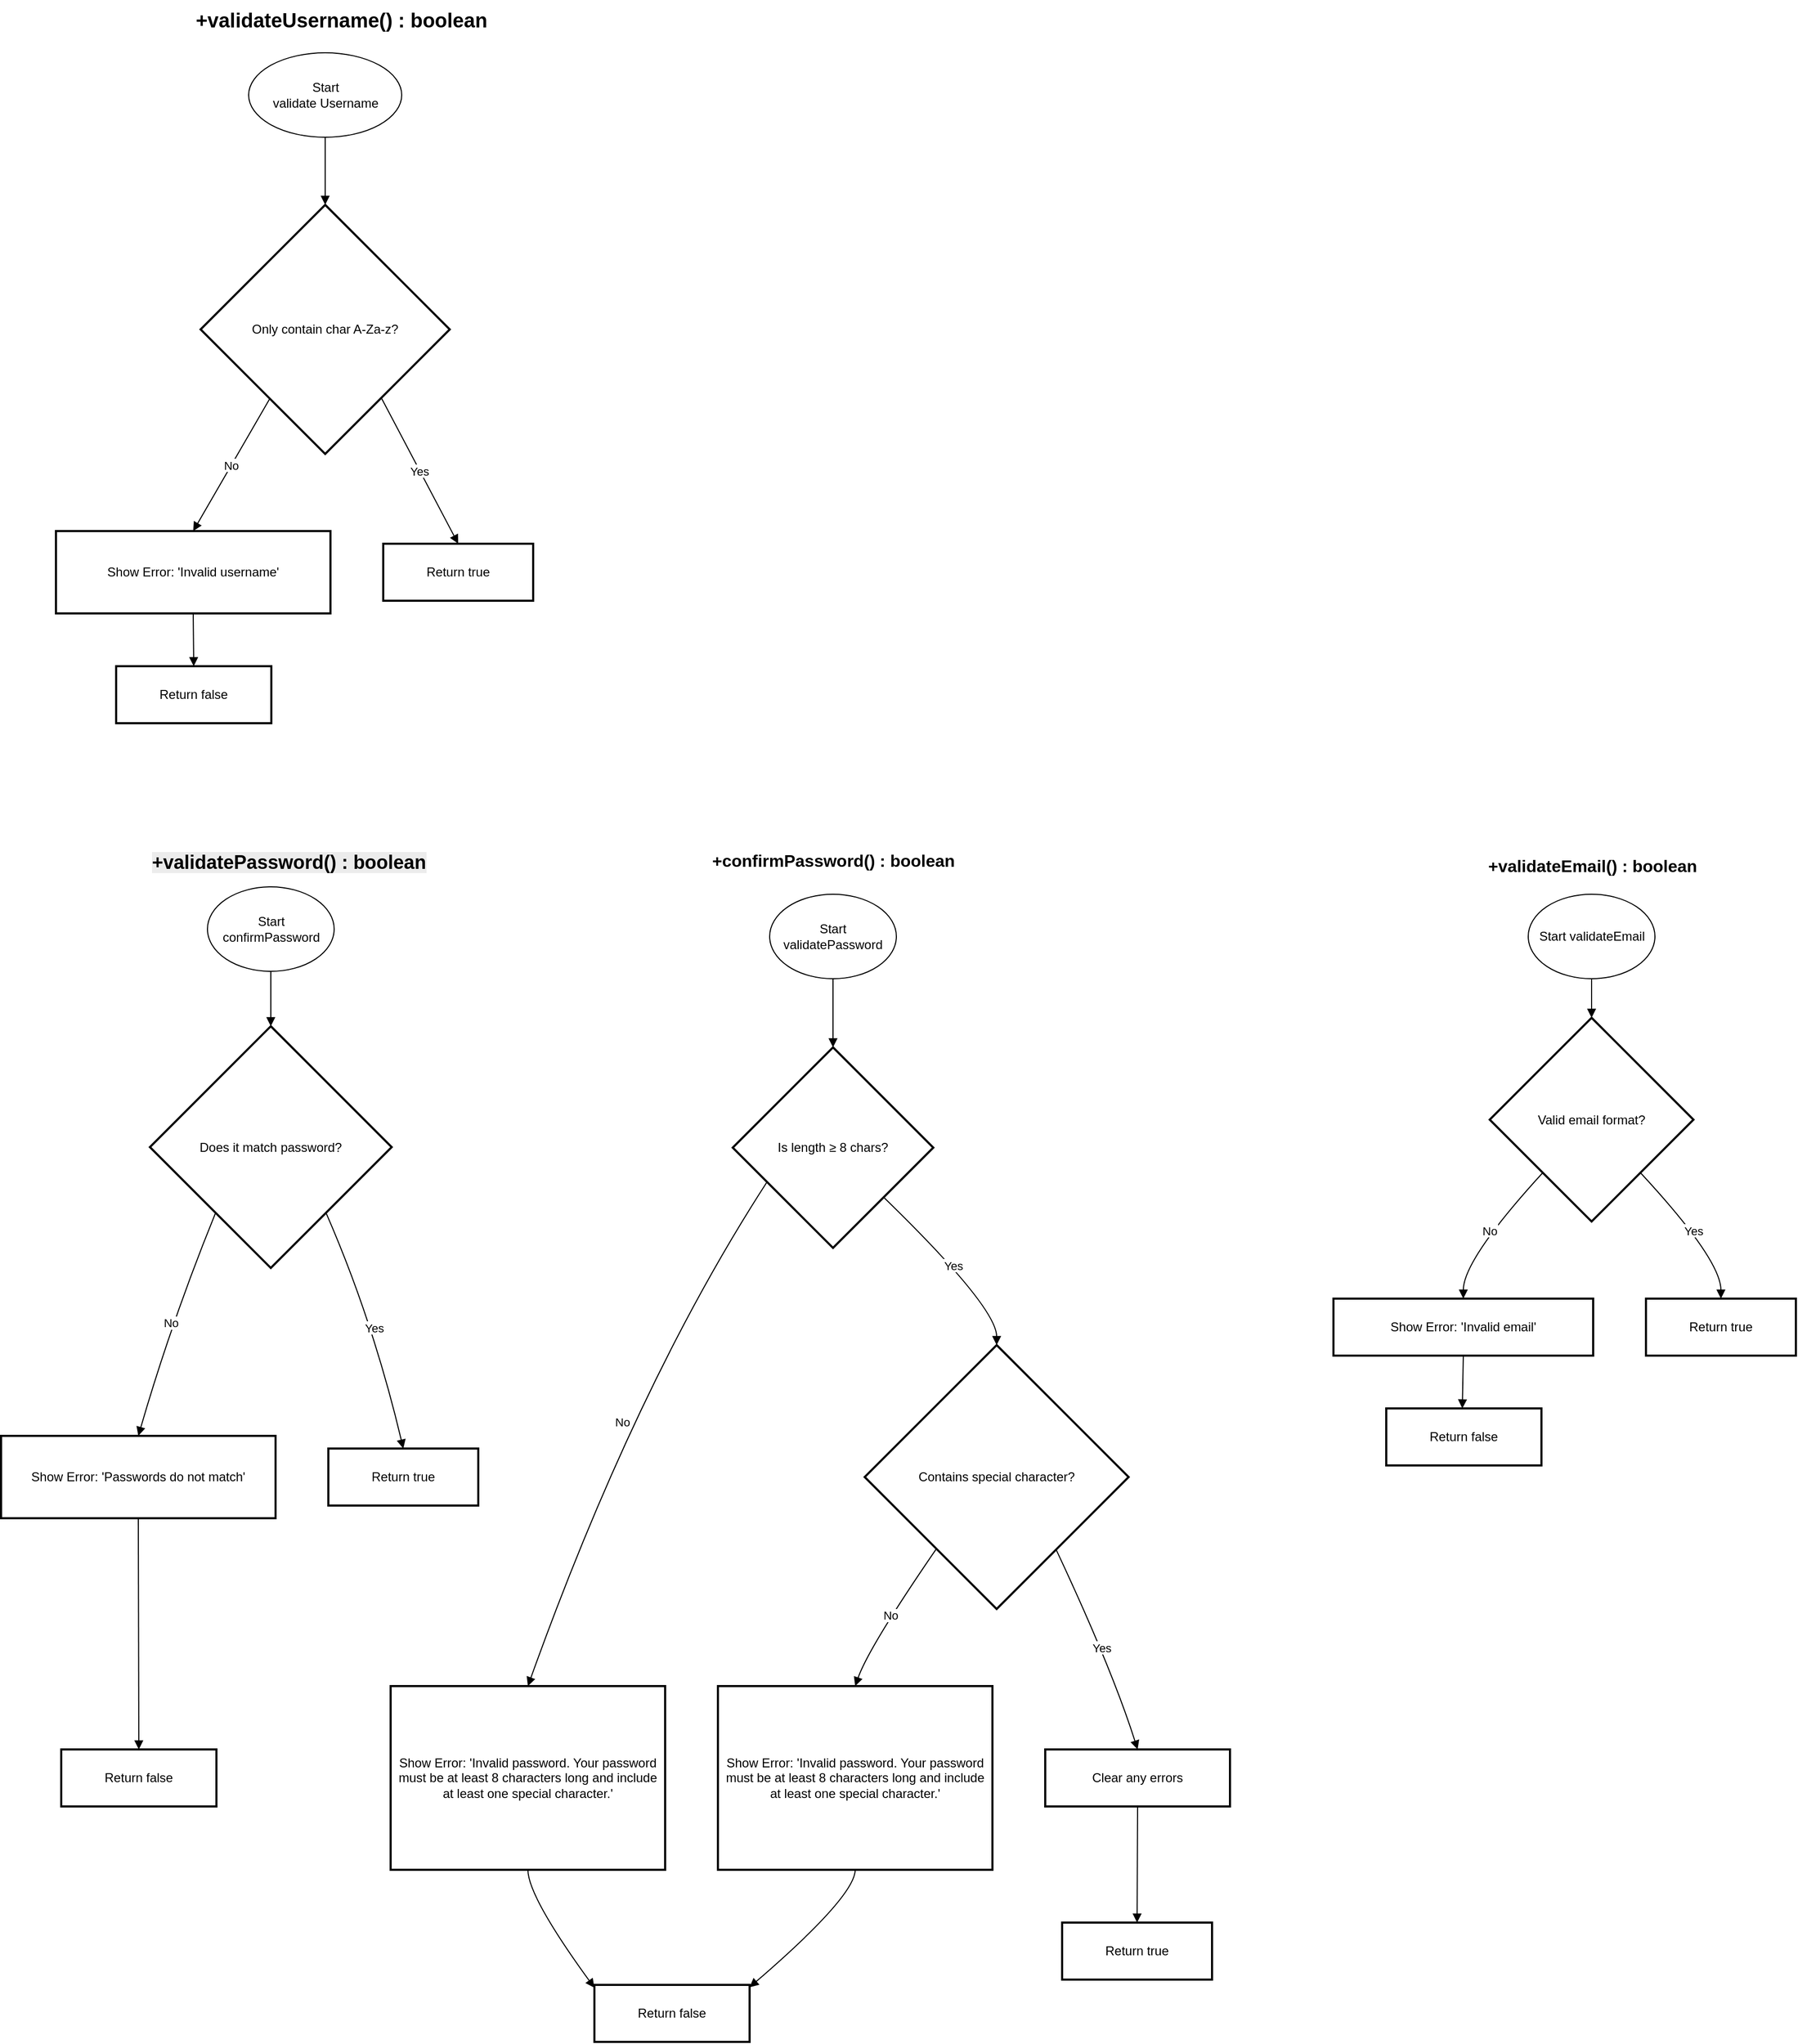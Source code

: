 <mxfile version="26.2.14" pages="3">
  <diagram name="Flowchart" id="TiC2IpgStkKDxIlHEL91">
    <mxGraphModel dx="2605" dy="2574" grid="1" gridSize="10" guides="1" tooltips="1" connect="1" arrows="1" fold="1" page="1" pageScale="1" pageWidth="827" pageHeight="1169" math="0" shadow="0">
      <root>
        <mxCell id="0" />
        <mxCell id="1" parent="0" />
        <mxCell id="3" value="Does it match password?" style="rhombus;strokeWidth=2;whiteSpace=wrap;" parent="1" vertex="1">
          <mxGeometry x="149" y="112" width="229" height="229" as="geometry" />
        </mxCell>
        <mxCell id="4" value="Show Error: &#39;Passwords do not match&#39;" style="whiteSpace=wrap;strokeWidth=2;" parent="1" vertex="1">
          <mxGeometry x="8" y="500" width="260" height="78" as="geometry" />
        </mxCell>
        <mxCell id="5" value="Return true" style="whiteSpace=wrap;strokeWidth=2;" parent="1" vertex="1">
          <mxGeometry x="318" y="512" width="142" height="54" as="geometry" />
        </mxCell>
        <mxCell id="6" value="Return false" style="whiteSpace=wrap;strokeWidth=2;" parent="1" vertex="1">
          <mxGeometry x="65" y="797" width="147" height="54" as="geometry" />
        </mxCell>
        <mxCell id="8" value="Is length ≥ 8 chars?" style="rhombus;strokeWidth=2;whiteSpace=wrap;" parent="1" vertex="1">
          <mxGeometry x="701" y="132" width="190" height="190" as="geometry" />
        </mxCell>
        <mxCell id="9" value="Show Error: &#39;Invalid password. Your password must be at least 8 characters long and include at least one special character.&#39;" style="whiteSpace=wrap;strokeWidth=2;" parent="1" vertex="1">
          <mxGeometry x="377" y="737" width="260" height="174" as="geometry" />
        </mxCell>
        <mxCell id="10" value="Contains special character?" style="rhombus;strokeWidth=2;whiteSpace=wrap;" parent="1" vertex="1">
          <mxGeometry x="826" y="414" width="250" height="250" as="geometry" />
        </mxCell>
        <mxCell id="11" value="Show Error: &#39;Invalid password. Your password must be at least 8 characters long and include at least one special character.&#39;" style="whiteSpace=wrap;strokeWidth=2;" parent="1" vertex="1">
          <mxGeometry x="687" y="737" width="260" height="174" as="geometry" />
        </mxCell>
        <mxCell id="12" value="Clear any errors" style="whiteSpace=wrap;strokeWidth=2;" parent="1" vertex="1">
          <mxGeometry x="997" y="797" width="175" height="54" as="geometry" />
        </mxCell>
        <mxCell id="13" value="Return true" style="whiteSpace=wrap;strokeWidth=2;" parent="1" vertex="1">
          <mxGeometry x="1013" y="961" width="142" height="54" as="geometry" />
        </mxCell>
        <mxCell id="14" value="Return false" style="whiteSpace=wrap;strokeWidth=2;" parent="1" vertex="1">
          <mxGeometry x="570" y="1020" width="147" height="54" as="geometry" />
        </mxCell>
        <mxCell id="15" value="" style="curved=1;startArrow=none;endArrow=block;entryX=0.5;entryY=0;exitX=0.5;exitY=1;exitDx=0;exitDy=0;" parent="1" source="5AREnXjGgZCJY-3SoID6-27" target="3" edge="1">
          <mxGeometry relative="1" as="geometry">
            <Array as="points" />
            <mxPoint x="270" y="50" as="sourcePoint" />
          </mxGeometry>
        </mxCell>
        <mxCell id="16" value="No" style="curved=1;startArrow=none;endArrow=block;exitX=0.08;exitY=1;entryX=0.5;entryY=0;" parent="1" source="3" target="4" edge="1">
          <mxGeometry relative="1" as="geometry">
            <Array as="points">
              <mxPoint x="170" y="390" />
            </Array>
          </mxGeometry>
        </mxCell>
        <mxCell id="17" value="Yes" style="curved=1;startArrow=none;endArrow=block;exitX=0.92;exitY=1;entryX=0.5;entryY=0;" parent="1" source="3" target="5" edge="1">
          <mxGeometry relative="1" as="geometry">
            <Array as="points">
              <mxPoint x="360" y="390" />
            </Array>
          </mxGeometry>
        </mxCell>
        <mxCell id="18" value="" style="curved=1;startArrow=none;endArrow=block;exitX=0.5;exitY=1;entryX=0.5;entryY=0;" parent="1" source="4" target="6" edge="1">
          <mxGeometry relative="1" as="geometry">
            <Array as="points" />
          </mxGeometry>
        </mxCell>
        <mxCell id="19" value="" style="curved=1;startArrow=none;endArrow=block;exitX=0.5;exitY=1;entryX=0.5;entryY=0;exitDx=0;exitDy=0;" parent="1" source="5AREnXjGgZCJY-3SoID6-62" target="8" edge="1">
          <mxGeometry relative="1" as="geometry">
            <Array as="points" />
            <mxPoint x="795.5" y="62" as="sourcePoint" />
          </mxGeometry>
        </mxCell>
        <mxCell id="20" value="No" style="curved=1;startArrow=none;endArrow=block;exitX=0;exitY=0.76;entryX=0.5;entryY=0;" parent="1" source="8" target="9" edge="1">
          <mxGeometry relative="1" as="geometry">
            <Array as="points">
              <mxPoint x="610" y="450" />
            </Array>
          </mxGeometry>
        </mxCell>
        <mxCell id="21" value="Yes" style="curved=1;startArrow=none;endArrow=block;exitX=1;exitY=0.99;entryX=0.5;entryY=0;" parent="1" source="8" target="10" edge="1">
          <mxGeometry relative="1" as="geometry">
            <Array as="points">
              <mxPoint x="951" y="378" />
            </Array>
          </mxGeometry>
        </mxCell>
        <mxCell id="22" value="No" style="curved=1;startArrow=none;endArrow=block;exitX=0.08;exitY=1;entryX=0.5;entryY=0;" parent="1" source="10" target="11" edge="1">
          <mxGeometry relative="1" as="geometry">
            <Array as="points">
              <mxPoint x="830" y="700" />
            </Array>
          </mxGeometry>
        </mxCell>
        <mxCell id="23" value="Yes" style="curved=1;startArrow=none;endArrow=block;exitX=0.91;exitY=1;entryX=0.5;entryY=0;" parent="1" source="10" target="12" edge="1">
          <mxGeometry relative="1" as="geometry">
            <Array as="points">
              <mxPoint x="1060" y="720" />
            </Array>
          </mxGeometry>
        </mxCell>
        <mxCell id="24" value="" style="curved=1;startArrow=none;endArrow=block;exitX=0.5;exitY=1;entryX=0.5;entryY=0;" parent="1" source="12" target="13" edge="1">
          <mxGeometry relative="1" as="geometry">
            <Array as="points" />
          </mxGeometry>
        </mxCell>
        <mxCell id="25" value="" style="curved=1;startArrow=none;endArrow=block;exitX=0.5;exitY=1;entryX=0;entryY=0.05;" parent="1" source="9" target="14" edge="1">
          <mxGeometry relative="1" as="geometry">
            <Array as="points">
              <mxPoint x="507" y="936" />
            </Array>
          </mxGeometry>
        </mxCell>
        <mxCell id="26" value="" style="curved=1;startArrow=none;endArrow=block;exitX=0.5;exitY=1;entryX=0.99;entryY=0.05;" parent="1" source="11" target="14" edge="1">
          <mxGeometry relative="1" as="geometry">
            <Array as="points">
              <mxPoint x="817" y="936" />
            </Array>
          </mxGeometry>
        </mxCell>
        <mxCell id="5AREnXjGgZCJY-3SoID6-27" value="Start confirmPassword" style="ellipse;whiteSpace=wrap;html=1;" parent="1" vertex="1">
          <mxGeometry x="203.5" y="-20" width="120" height="80" as="geometry" />
        </mxCell>
        <mxCell id="5AREnXjGgZCJY-3SoID6-30" value="Valid email format?" style="rhombus;strokeWidth=2;whiteSpace=wrap;" parent="1" vertex="1">
          <mxGeometry x="1418" y="104" width="193" height="193" as="geometry" />
        </mxCell>
        <mxCell id="5AREnXjGgZCJY-3SoID6-31" value="Show Error: &#39;Invalid email&#39;" style="whiteSpace=wrap;strokeWidth=2;" parent="1" vertex="1">
          <mxGeometry x="1270" y="370" width="246" height="54" as="geometry" />
        </mxCell>
        <mxCell id="5AREnXjGgZCJY-3SoID6-32" value="Return true" style="whiteSpace=wrap;strokeWidth=2;" parent="1" vertex="1">
          <mxGeometry x="1566" y="370" width="142" height="54" as="geometry" />
        </mxCell>
        <mxCell id="5AREnXjGgZCJY-3SoID6-33" value="Return false" style="whiteSpace=wrap;strokeWidth=2;" parent="1" vertex="1">
          <mxGeometry x="1320" y="474" width="147" height="54" as="geometry" />
        </mxCell>
        <mxCell id="5AREnXjGgZCJY-3SoID6-34" value="" style="curved=1;startArrow=none;endArrow=block;exitX=0.5;exitY=1;entryX=0.5;entryY=0;exitDx=0;exitDy=0;" parent="1" source="5AREnXjGgZCJY-3SoID6-63" target="5AREnXjGgZCJY-3SoID6-30" edge="1">
          <mxGeometry relative="1" as="geometry">
            <Array as="points" />
            <mxPoint x="1514.5" y="54.0" as="sourcePoint" />
          </mxGeometry>
        </mxCell>
        <mxCell id="5AREnXjGgZCJY-3SoID6-35" value="No" style="curved=1;startArrow=none;endArrow=block;exitX=0.04;exitY=1;entryX=0.5;entryY=-0.01;" parent="1" source="5AREnXjGgZCJY-3SoID6-30" target="5AREnXjGgZCJY-3SoID6-31" edge="1">
          <mxGeometry relative="1" as="geometry">
            <Array as="points">
              <mxPoint x="1393" y="333" />
            </Array>
          </mxGeometry>
        </mxCell>
        <mxCell id="5AREnXjGgZCJY-3SoID6-36" value="Yes" style="curved=1;startArrow=none;endArrow=block;exitX=0.96;exitY=1;entryX=0.5;entryY=-0.01;" parent="1" source="5AREnXjGgZCJY-3SoID6-30" target="5AREnXjGgZCJY-3SoID6-32" edge="1">
          <mxGeometry relative="1" as="geometry">
            <Array as="points">
              <mxPoint x="1637" y="333" />
            </Array>
          </mxGeometry>
        </mxCell>
        <mxCell id="5AREnXjGgZCJY-3SoID6-37" value="" style="curved=1;startArrow=none;endArrow=block;exitX=0.5;exitY=0.99;entryX=0.49;entryY=-0.01;" parent="1" source="5AREnXjGgZCJY-3SoID6-31" target="5AREnXjGgZCJY-3SoID6-33" edge="1">
          <mxGeometry relative="1" as="geometry">
            <Array as="points" />
          </mxGeometry>
        </mxCell>
        <mxCell id="5AREnXjGgZCJY-3SoID6-39" value="Only contain char A-Za-z?" style="rhombus;strokeWidth=2;whiteSpace=wrap;" parent="1" vertex="1">
          <mxGeometry x="197" y="-666" width="236" height="236" as="geometry" />
        </mxCell>
        <mxCell id="5AREnXjGgZCJY-3SoID6-40" value="Show Error: &#39;Invalid username&#39;" style="whiteSpace=wrap;strokeWidth=2;" parent="1" vertex="1">
          <mxGeometry x="60" y="-357" width="260" height="78" as="geometry" />
        </mxCell>
        <mxCell id="5AREnXjGgZCJY-3SoID6-41" value="Return true" style="whiteSpace=wrap;strokeWidth=2;" parent="1" vertex="1">
          <mxGeometry x="370" y="-345" width="142" height="54" as="geometry" />
        </mxCell>
        <mxCell id="5AREnXjGgZCJY-3SoID6-42" value="Return false" style="whiteSpace=wrap;strokeWidth=2;" parent="1" vertex="1">
          <mxGeometry x="117" y="-229" width="147" height="54" as="geometry" />
        </mxCell>
        <mxCell id="5AREnXjGgZCJY-3SoID6-43" value="" style="curved=1;startArrow=none;endArrow=block;exitX=0.5;exitY=1;entryX=0.5;entryY=0;exitDx=0;exitDy=0;" parent="1" source="5AREnXjGgZCJY-3SoID6-59" target="5AREnXjGgZCJY-3SoID6-39" edge="1">
          <mxGeometry relative="1" as="geometry">
            <Array as="points" />
            <mxPoint x="315" y="-720" as="sourcePoint" />
          </mxGeometry>
        </mxCell>
        <mxCell id="5AREnXjGgZCJY-3SoID6-44" value="No" style="curved=1;startArrow=none;endArrow=block;exitX=0.1;exitY=1;entryX=0.5;entryY=0;" parent="1" source="5AREnXjGgZCJY-3SoID6-39" target="5AREnXjGgZCJY-3SoID6-40" edge="1">
          <mxGeometry relative="1" as="geometry">
            <Array as="points" />
          </mxGeometry>
        </mxCell>
        <mxCell id="5AREnXjGgZCJY-3SoID6-45" value="Yes" style="curved=1;startArrow=none;endArrow=block;exitX=0.91;exitY=1;entryX=0.5;entryY=0;" parent="1" source="5AREnXjGgZCJY-3SoID6-39" target="5AREnXjGgZCJY-3SoID6-41" edge="1">
          <mxGeometry relative="1" as="geometry">
            <Array as="points" />
          </mxGeometry>
        </mxCell>
        <mxCell id="5AREnXjGgZCJY-3SoID6-46" value="" style="curved=1;startArrow=none;endArrow=block;exitX=0.5;exitY=1;entryX=0.5;entryY=0;" parent="1" source="5AREnXjGgZCJY-3SoID6-40" target="5AREnXjGgZCJY-3SoID6-42" edge="1">
          <mxGeometry relative="1" as="geometry">
            <Array as="points" />
          </mxGeometry>
        </mxCell>
        <mxCell id="5AREnXjGgZCJY-3SoID6-59" value="Start &lt;br&gt;validate Username" style="ellipse;whiteSpace=wrap;html=1;" parent="1" vertex="1">
          <mxGeometry x="242.5" y="-810" width="145" height="80" as="geometry" />
        </mxCell>
        <mxCell id="5AREnXjGgZCJY-3SoID6-62" value="Start validatePassword" style="ellipse;whiteSpace=wrap;html=1;" parent="1" vertex="1">
          <mxGeometry x="736" y="-13" width="120" height="80" as="geometry" />
        </mxCell>
        <mxCell id="5AREnXjGgZCJY-3SoID6-63" value="Start validateEmail" style="ellipse;whiteSpace=wrap;html=1;" parent="1" vertex="1">
          <mxGeometry x="1454.5" y="-13" width="120" height="80" as="geometry" />
        </mxCell>
        <mxCell id="5AREnXjGgZCJY-3SoID6-64" value="&lt;span style=&quot;text-align: left;&quot;&gt;+validateUsername() : boolean&lt;/span&gt;" style="text;html=1;align=center;verticalAlign=middle;resizable=0;points=[];autosize=1;strokeColor=none;fillColor=none;fontSize=19;fontStyle=1" parent="1" vertex="1">
          <mxGeometry x="190" y="-860" width="280" height="40" as="geometry" />
        </mxCell>
        <mxCell id="5AREnXjGgZCJY-3SoID6-65" value="&lt;span style=&quot;text-align: left;&quot;&gt;&lt;font style=&quot;font-size: 16px;&quot;&gt;&lt;b&gt;+validateEmail() : boolean&lt;/b&gt;&lt;/font&gt;&lt;/span&gt;" style="text;html=1;align=center;verticalAlign=middle;resizable=0;points=[];autosize=1;strokeColor=none;fillColor=none;" parent="1" vertex="1">
          <mxGeometry x="1404.5" y="-55" width="220" height="30" as="geometry" />
        </mxCell>
        <mxCell id="5AREnXjGgZCJY-3SoID6-66" value="&lt;span style=&quot;color: rgb(0, 0, 0); font-family: Helvetica; font-style: normal; font-variant-ligatures: normal; font-variant-caps: normal; letter-spacing: normal; orphans: 2; text-align: left; text-indent: 0px; text-transform: none; widows: 2; word-spacing: 0px; -webkit-text-stroke-width: 0px; white-space: nowrap; background-color: rgb(236, 236, 236); text-decoration-thickness: initial; text-decoration-style: initial; text-decoration-color: initial; float: none; display: inline !important;&quot;&gt;+validatePassword() : boolean&lt;/span&gt;" style="text;whiteSpace=wrap;html=1;fontSize=18;fontStyle=1" parent="1" vertex="1">
          <mxGeometry x="149" y="-60" width="200" height="40" as="geometry" />
        </mxCell>
        <mxCell id="5AREnXjGgZCJY-3SoID6-67" value="&lt;span style=&quot;text-align: left;&quot;&gt;&lt;font style=&quot;font-size: 16px;&quot;&gt;&lt;b&gt;+confirmPassword() : boolean&lt;/b&gt;&lt;/font&gt;&lt;/span&gt;" style="text;html=1;align=center;verticalAlign=middle;resizable=0;points=[];autosize=1;strokeColor=none;fillColor=none;" parent="1" vertex="1">
          <mxGeometry x="671" y="-60" width="250" height="30" as="geometry" />
        </mxCell>
      </root>
    </mxGraphModel>
  </diagram>
  <diagram id="_Z7oyEhowxdyQn_-mzC-" name="Class Diagram">
    <mxGraphModel dx="2719" dy="1194" grid="1" gridSize="10" guides="1" tooltips="1" connect="1" arrows="1" fold="1" page="1" pageScale="1" pageWidth="827" pageHeight="1169" math="0" shadow="0">
      <root>
        <mxCell id="0" />
        <mxCell id="1" parent="0" />
        <mxCell id="78MG3FbwFJ5nW1DFP1lB-1" value="UserRegistrationForm" style="swimlane;fontStyle=1;align=center;verticalAlign=top;childLayout=stackLayout;horizontal=1;startSize=33.143;horizontalStack=0;resizeParent=1;resizeParentMax=0;resizeLast=0;collapsible=0;marginBottom=0;strokeWidth=3;" vertex="1" parent="1">
          <mxGeometry x="-630" y="390" width="410" height="371.143" as="geometry" />
        </mxCell>
        <mxCell id="78MG3FbwFJ5nW1DFP1lB-2" value="String username" style="text;strokeColor=none;fillColor=none;align=left;verticalAlign=top;spacingLeft=4;spacingRight=4;overflow=hidden;rotatable=0;points=[[0,0.5],[1,0.5]];portConstraint=eastwest;" vertex="1" parent="78MG3FbwFJ5nW1DFP1lB-1">
          <mxGeometry y="33.143" width="410" height="33" as="geometry" />
        </mxCell>
        <mxCell id="78MG3FbwFJ5nW1DFP1lB-3" value="String email" style="text;strokeColor=none;fillColor=none;align=left;verticalAlign=top;spacingLeft=4;spacingRight=4;overflow=hidden;rotatable=0;points=[[0,0.5],[1,0.5]];portConstraint=eastwest;" vertex="1" parent="78MG3FbwFJ5nW1DFP1lB-1">
          <mxGeometry y="66.143" width="410" height="33" as="geometry" />
        </mxCell>
        <mxCell id="78MG3FbwFJ5nW1DFP1lB-4" value="String password" style="text;strokeColor=none;fillColor=none;align=left;verticalAlign=top;spacingLeft=4;spacingRight=4;overflow=hidden;rotatable=0;points=[[0,0.5],[1,0.5]];portConstraint=eastwest;" vertex="1" parent="78MG3FbwFJ5nW1DFP1lB-1">
          <mxGeometry y="99.143" width="410" height="33" as="geometry" />
        </mxCell>
        <mxCell id="78MG3FbwFJ5nW1DFP1lB-5" value="String confirmPassword" style="text;strokeColor=none;fillColor=none;align=left;verticalAlign=top;spacingLeft=4;spacingRight=4;overflow=hidden;rotatable=0;points=[[0,0.5],[1,0.5]];portConstraint=eastwest;" vertex="1" parent="78MG3FbwFJ5nW1DFP1lB-1">
          <mxGeometry y="132.143" width="410" height="33" as="geometry" />
        </mxCell>
        <mxCell id="78MG3FbwFJ5nW1DFP1lB-6" style="line;strokeWidth=1;fillColor=none;align=left;verticalAlign=middle;spacingTop=-1;spacingLeft=3;spacingRight=3;rotatable=0;labelPosition=right;points=[];portConstraint=eastwest;strokeColor=inherit;" vertex="1" parent="78MG3FbwFJ5nW1DFP1lB-1">
          <mxGeometry y="165.143" width="410" height="8" as="geometry" />
        </mxCell>
        <mxCell id="78MG3FbwFJ5nW1DFP1lB-7" value="a validation for  required field will be HTML attribute &quot;required&quot; " style="text;strokeColor=none;fillColor=none;align=left;verticalAlign=top;spacingLeft=4;spacingRight=4;overflow=hidden;rotatable=0;points=[[0,0.5],[1,0.5]];portConstraint=eastwest;" vertex="1" parent="78MG3FbwFJ5nW1DFP1lB-1">
          <mxGeometry y="173.143" width="410" height="33" as="geometry" />
        </mxCell>
        <mxCell id="78MG3FbwFJ5nW1DFP1lB-8" value="+validateUsername() : boolean" style="text;strokeColor=none;fillColor=none;align=left;verticalAlign=top;spacingLeft=4;spacingRight=4;overflow=hidden;rotatable=0;points=[[0,0.5],[1,0.5]];portConstraint=eastwest;" vertex="1" parent="78MG3FbwFJ5nW1DFP1lB-1">
          <mxGeometry y="206.143" width="410" height="33" as="geometry" />
        </mxCell>
        <mxCell id="78MG3FbwFJ5nW1DFP1lB-9" value="+validateEmail() : boolean" style="text;strokeColor=none;fillColor=none;align=left;verticalAlign=top;spacingLeft=4;spacingRight=4;overflow=hidden;rotatable=0;points=[[0,0.5],[1,0.5]];portConstraint=eastwest;" vertex="1" parent="78MG3FbwFJ5nW1DFP1lB-1">
          <mxGeometry y="239.143" width="410" height="33" as="geometry" />
        </mxCell>
        <mxCell id="78MG3FbwFJ5nW1DFP1lB-10" value="+validatePassword() : boolean" style="text;strokeColor=none;fillColor=none;align=left;verticalAlign=top;spacingLeft=4;spacingRight=4;overflow=hidden;rotatable=0;points=[[0,0.5],[1,0.5]];portConstraint=eastwest;" vertex="1" parent="78MG3FbwFJ5nW1DFP1lB-1">
          <mxGeometry y="272.143" width="410" height="33" as="geometry" />
        </mxCell>
        <mxCell id="78MG3FbwFJ5nW1DFP1lB-11" value="+confirmPassword() : boolean" style="text;strokeColor=none;fillColor=none;align=left;verticalAlign=top;spacingLeft=4;spacingRight=4;overflow=hidden;rotatable=0;points=[[0,0.5],[1,0.5]];portConstraint=eastwest;" vertex="1" parent="78MG3FbwFJ5nW1DFP1lB-1">
          <mxGeometry y="305.143" width="410" height="33" as="geometry" />
        </mxCell>
        <mxCell id="78MG3FbwFJ5nW1DFP1lB-12" value="+submit() : Promis&lt;void&gt;" style="text;strokeColor=none;fillColor=none;align=left;verticalAlign=top;spacingLeft=4;spacingRight=4;overflow=hidden;rotatable=0;points=[[0,0.5],[1,0.5]];portConstraint=eastwest;" vertex="1" parent="78MG3FbwFJ5nW1DFP1lB-1">
          <mxGeometry y="338.143" width="410" height="33" as="geometry" />
        </mxCell>
      </root>
    </mxGraphModel>
  </diagram>
  <diagram id="naqcvSF6npkMQBhTy1Az" name="Sequence Diagram ">
    <mxGraphModel dx="1042" dy="562" grid="1" gridSize="10" guides="1" tooltips="1" connect="1" arrows="1" fold="1" page="1" pageScale="1" pageWidth="827" pageHeight="1169" math="0" shadow="0">
      <root>
        <mxCell id="0" />
        <mxCell id="1" parent="0" />
        <mxCell id="MnAWivIZl3yRyN72ygQK-1" value="Home Page" style="rounded=1;whiteSpace=wrap;html=1;" vertex="1" parent="1">
          <mxGeometry x="320" y="80" width="120" height="60" as="geometry" />
        </mxCell>
        <mxCell id="MnAWivIZl3yRyN72ygQK-2" value="Registration Form" style="rounded=1;whiteSpace=wrap;html=1;" vertex="1" parent="1">
          <mxGeometry x="110" y="80" width="120" height="60" as="geometry" />
        </mxCell>
        <mxCell id="MnAWivIZl3yRyN72ygQK-3" value="" style="endArrow=none;html=1;rounded=0;" edge="1" parent="1">
          <mxGeometry width="50" height="50" relative="1" as="geometry">
            <mxPoint x="170" y="400" as="sourcePoint" />
            <mxPoint x="170" y="140" as="targetPoint" />
          </mxGeometry>
        </mxCell>
        <mxCell id="MnAWivIZl3yRyN72ygQK-4" value="" style="endArrow=none;html=1;rounded=0;" edge="1" parent="1">
          <mxGeometry width="50" height="50" relative="1" as="geometry">
            <mxPoint x="380" y="400" as="sourcePoint" />
            <mxPoint x="380" y="140" as="targetPoint" />
          </mxGeometry>
        </mxCell>
        <mxCell id="MnAWivIZl3yRyN72ygQK-5" value="" style="endArrow=classic;html=1;rounded=0;" edge="1" parent="1">
          <mxGeometry width="50" height="50" relative="1" as="geometry">
            <mxPoint x="120" y="178" as="sourcePoint" />
            <mxPoint x="170" y="188" as="targetPoint" />
          </mxGeometry>
        </mxCell>
        <mxCell id="MnAWivIZl3yRyN72ygQK-6" value="Validate UserName" style="text;html=1;align=center;verticalAlign=middle;resizable=0;points=[];autosize=1;strokeColor=none;fillColor=none;" vertex="1" parent="1">
          <mxGeometry x="55" y="148" width="130" height="30" as="geometry" />
        </mxCell>
        <mxCell id="MnAWivIZl3yRyN72ygQK-7" value="ValidateEmail" style="text;html=1;align=center;verticalAlign=middle;resizable=0;points=[];autosize=1;strokeColor=none;fillColor=none;" vertex="1" parent="1">
          <mxGeometry x="65" y="200" width="100" height="30" as="geometry" />
        </mxCell>
        <mxCell id="MnAWivIZl3yRyN72ygQK-8" value="" style="endArrow=classic;html=1;rounded=0;" edge="1" parent="1">
          <mxGeometry width="50" height="50" relative="1" as="geometry">
            <mxPoint x="120" y="230" as="sourcePoint" />
            <mxPoint x="170" y="240" as="targetPoint" />
          </mxGeometry>
        </mxCell>
        <mxCell id="MnAWivIZl3yRyN72ygQK-9" value="ValidatePassword" style="text;html=1;align=center;verticalAlign=middle;resizable=0;points=[];autosize=1;strokeColor=none;fillColor=none;" vertex="1" parent="1">
          <mxGeometry x="41" y="248" width="120" height="30" as="geometry" />
        </mxCell>
        <mxCell id="MnAWivIZl3yRyN72ygQK-10" value="" style="endArrow=classic;html=1;rounded=0;" edge="1" parent="1">
          <mxGeometry width="50" height="50" relative="1" as="geometry">
            <mxPoint x="120" y="277" as="sourcePoint" />
            <mxPoint x="170" y="287" as="targetPoint" />
          </mxGeometry>
        </mxCell>
        <mxCell id="MnAWivIZl3yRyN72ygQK-11" value="confirmPassword" style="text;html=1;align=center;verticalAlign=middle;resizable=0;points=[];autosize=1;strokeColor=none;fillColor=none;" vertex="1" parent="1">
          <mxGeometry x="50" y="288" width="120" height="30" as="geometry" />
        </mxCell>
        <mxCell id="MnAWivIZl3yRyN72ygQK-12" value="" style="endArrow=classic;html=1;rounded=0;" edge="1" parent="1">
          <mxGeometry width="50" height="50" relative="1" as="geometry">
            <mxPoint x="120" y="318" as="sourcePoint" />
            <mxPoint x="170" y="328" as="targetPoint" />
          </mxGeometry>
        </mxCell>
        <mxCell id="MnAWivIZl3yRyN72ygQK-13" value="" style="endArrow=classic;html=1;rounded=0;" edge="1" parent="1">
          <mxGeometry width="50" height="50" relative="1" as="geometry">
            <mxPoint x="180" y="380" as="sourcePoint" />
            <mxPoint x="360" y="382" as="targetPoint" />
          </mxGeometry>
        </mxCell>
        <mxCell id="MnAWivIZl3yRyN72ygQK-14" value="html to HomePage" style="text;html=1;align=center;verticalAlign=middle;resizable=0;points=[];autosize=1;strokeColor=none;fillColor=none;" vertex="1" parent="1">
          <mxGeometry x="215" y="350" width="120" height="30" as="geometry" />
        </mxCell>
        <mxCell id="MnAWivIZl3yRyN72ygQK-15" value="Home Page" style="rounded=1;whiteSpace=wrap;html=1;" vertex="1" parent="1">
          <mxGeometry x="430" y="490" width="120" height="60" as="geometry" />
        </mxCell>
        <mxCell id="MnAWivIZl3yRyN72ygQK-16" value="Registration Form" style="rounded=1;whiteSpace=wrap;html=1;" vertex="1" parent="1">
          <mxGeometry x="220" y="490" width="120" height="60" as="geometry" />
        </mxCell>
        <mxCell id="MnAWivIZl3yRyN72ygQK-17" value="" style="endArrow=none;html=1;rounded=0;" edge="1" parent="1">
          <mxGeometry width="50" height="50" relative="1" as="geometry">
            <mxPoint x="280" y="680" as="sourcePoint" />
            <mxPoint x="280" y="550" as="targetPoint" />
          </mxGeometry>
        </mxCell>
        <mxCell id="MnAWivIZl3yRyN72ygQK-18" value="" style="endArrow=none;html=1;rounded=0;" edge="1" parent="1">
          <mxGeometry width="50" height="50" relative="1" as="geometry">
            <mxPoint x="490" y="680" as="sourcePoint" />
            <mxPoint x="490" y="550" as="targetPoint" />
          </mxGeometry>
        </mxCell>
        <mxCell id="MnAWivIZl3yRyN72ygQK-19" value="" style="endArrow=classic;html=1;rounded=0;" edge="1" parent="1">
          <mxGeometry width="50" height="50" relative="1" as="geometry">
            <mxPoint x="230" y="588" as="sourcePoint" />
            <mxPoint x="280" y="598" as="targetPoint" />
          </mxGeometry>
        </mxCell>
        <mxCell id="MnAWivIZl3yRyN72ygQK-20" value="ValidateUserName: returns False" style="text;html=1;align=center;verticalAlign=middle;resizable=0;points=[];autosize=1;strokeColor=none;fillColor=none;" vertex="1" parent="1">
          <mxGeometry x="80" y="558" width="200" height="30" as="geometry" />
        </mxCell>
        <mxCell id="MnAWivIZl3yRyN72ygQK-21" value="" style="curved=1;endArrow=classic;html=1;rounded=0;" edge="1" parent="1">
          <mxGeometry width="50" height="50" relative="1" as="geometry">
            <mxPoint x="290" y="608" as="sourcePoint" />
            <mxPoint x="280" y="588" as="targetPoint" />
            <Array as="points">
              <mxPoint x="300" y="618" />
              <mxPoint x="340" y="588" />
              <mxPoint x="310" y="588" />
              <mxPoint x="280" y="588" />
              <mxPoint x="290" y="588" />
            </Array>
          </mxGeometry>
        </mxCell>
        <mxCell id="MnAWivIZl3yRyN72ygQK-22" value="Home Page" style="rounded=1;whiteSpace=wrap;html=1;" vertex="1" parent="1">
          <mxGeometry x="430" y="750" width="120" height="60" as="geometry" />
        </mxCell>
        <mxCell id="MnAWivIZl3yRyN72ygQK-23" value="Registration Form" style="rounded=1;whiteSpace=wrap;html=1;" vertex="1" parent="1">
          <mxGeometry x="220" y="750" width="120" height="60" as="geometry" />
        </mxCell>
        <mxCell id="MnAWivIZl3yRyN72ygQK-24" value="" style="endArrow=none;html=1;rounded=0;" edge="1" parent="1">
          <mxGeometry width="50" height="50" relative="1" as="geometry">
            <mxPoint x="280" y="940" as="sourcePoint" />
            <mxPoint x="280" y="810" as="targetPoint" />
          </mxGeometry>
        </mxCell>
        <mxCell id="MnAWivIZl3yRyN72ygQK-25" value="" style="endArrow=none;html=1;rounded=0;" edge="1" parent="1">
          <mxGeometry width="50" height="50" relative="1" as="geometry">
            <mxPoint x="490" y="940" as="sourcePoint" />
            <mxPoint x="490" y="810" as="targetPoint" />
          </mxGeometry>
        </mxCell>
        <mxCell id="MnAWivIZl3yRyN72ygQK-26" value="" style="endArrow=classic;html=1;rounded=0;" edge="1" parent="1">
          <mxGeometry width="50" height="50" relative="1" as="geometry">
            <mxPoint x="230" y="848" as="sourcePoint" />
            <mxPoint x="280" y="858" as="targetPoint" />
          </mxGeometry>
        </mxCell>
        <mxCell id="MnAWivIZl3yRyN72ygQK-27" value="ValidateUserName: returns True" style="text;html=1;align=center;verticalAlign=middle;resizable=0;points=[];autosize=1;strokeColor=none;fillColor=none;" vertex="1" parent="1">
          <mxGeometry x="85" y="818" width="190" height="30" as="geometry" />
        </mxCell>
        <mxCell id="MnAWivIZl3yRyN72ygQK-28" value="" style="curved=1;endArrow=classic;html=1;rounded=0;" edge="1" parent="1">
          <mxGeometry width="50" height="50" relative="1" as="geometry">
            <mxPoint x="295" y="895" as="sourcePoint" />
            <mxPoint x="285" y="875" as="targetPoint" />
            <Array as="points">
              <mxPoint x="305" y="905" />
              <mxPoint x="345" y="875" />
              <mxPoint x="315" y="875" />
              <mxPoint x="285" y="875" />
              <mxPoint x="295" y="875" />
            </Array>
          </mxGeometry>
        </mxCell>
        <mxCell id="MnAWivIZl3yRyN72ygQK-29" value="&lt;span style=&quot;color: rgb(0, 0, 0); font-family: Helvetica; font-size: 12px; font-style: normal; font-variant-ligatures: normal; font-variant-caps: normal; font-weight: 400; letter-spacing: normal; orphans: 2; text-align: center; text-indent: 0px; text-transform: none; widows: 2; word-spacing: 0px; -webkit-text-stroke-width: 0px; white-space: nowrap; background-color: rgb(236, 236, 236); text-decoration-thickness: initial; text-decoration-style: initial; text-decoration-color: initial; display: inline !important; float: none;&quot;&gt;ValidatePassword: returns False&lt;/span&gt;" style="text;whiteSpace=wrap;html=1;" vertex="1" parent="1">
          <mxGeometry x="85" y="870" width="200" height="40" as="geometry" />
        </mxCell>
        <mxCell id="MnAWivIZl3yRyN72ygQK-30" value="Home Page" style="rounded=1;whiteSpace=wrap;html=1;" vertex="1" parent="1">
          <mxGeometry x="430" y="990" width="120" height="60" as="geometry" />
        </mxCell>
        <mxCell id="MnAWivIZl3yRyN72ygQK-31" value="Registration Form" style="rounded=1;whiteSpace=wrap;html=1;" vertex="1" parent="1">
          <mxGeometry x="220" y="990" width="120" height="60" as="geometry" />
        </mxCell>
        <mxCell id="MnAWivIZl3yRyN72ygQK-32" value="" style="endArrow=none;html=1;rounded=0;" edge="1" parent="1">
          <mxGeometry width="50" height="50" relative="1" as="geometry">
            <mxPoint x="280" y="1200" as="sourcePoint" />
            <mxPoint x="280" y="1050" as="targetPoint" />
          </mxGeometry>
        </mxCell>
        <mxCell id="MnAWivIZl3yRyN72ygQK-33" value="" style="endArrow=none;html=1;rounded=0;" edge="1" parent="1">
          <mxGeometry width="50" height="50" relative="1" as="geometry">
            <mxPoint x="490" y="1200" as="sourcePoint" />
            <mxPoint x="490" y="1050" as="targetPoint" />
          </mxGeometry>
        </mxCell>
        <mxCell id="MnAWivIZl3yRyN72ygQK-34" value="" style="endArrow=classic;html=1;rounded=0;" edge="1" parent="1">
          <mxGeometry width="50" height="50" relative="1" as="geometry">
            <mxPoint x="230" y="1088" as="sourcePoint" />
            <mxPoint x="280" y="1098" as="targetPoint" />
          </mxGeometry>
        </mxCell>
        <mxCell id="MnAWivIZl3yRyN72ygQK-35" value="ValidateUserName: returns True" style="text;html=1;align=center;verticalAlign=middle;resizable=0;points=[];autosize=1;strokeColor=none;fillColor=none;" vertex="1" parent="1">
          <mxGeometry x="85" y="1058" width="190" height="30" as="geometry" />
        </mxCell>
        <mxCell id="MnAWivIZl3yRyN72ygQK-36" value="" style="curved=1;endArrow=classic;html=1;rounded=0;" edge="1" parent="1">
          <mxGeometry width="50" height="50" relative="1" as="geometry">
            <mxPoint x="298" y="1175" as="sourcePoint" />
            <mxPoint x="288" y="1155" as="targetPoint" />
            <Array as="points">
              <mxPoint x="308" y="1185" />
              <mxPoint x="348" y="1155" />
              <mxPoint x="318" y="1155" />
              <mxPoint x="288" y="1155" />
              <mxPoint x="298" y="1155" />
            </Array>
          </mxGeometry>
        </mxCell>
        <mxCell id="MnAWivIZl3yRyN72ygQK-37" value="&lt;span style=&quot;color: rgb(0, 0, 0); font-family: Helvetica; font-size: 12px; font-style: normal; font-variant-ligatures: normal; font-variant-caps: normal; font-weight: 400; letter-spacing: normal; orphans: 2; text-align: center; text-indent: 0px; text-transform: none; widows: 2; word-spacing: 0px; -webkit-text-stroke-width: 0px; white-space: nowrap; background-color: rgb(236, 236, 236); text-decoration-thickness: initial; text-decoration-style: initial; text-decoration-color: initial; display: inline !important; float: none;&quot;&gt;ValidatePassword: returns True&lt;/span&gt;" style="text;whiteSpace=wrap;html=1;" vertex="1" parent="1">
          <mxGeometry x="85" y="1110" width="200" height="40" as="geometry" />
        </mxCell>
        <mxCell id="MnAWivIZl3yRyN72ygQK-38" value="&lt;span style=&quot;color: rgb(0, 0, 0); font-family: Helvetica; font-size: 12px; font-style: normal; font-variant-ligatures: normal; font-variant-caps: normal; font-weight: 400; letter-spacing: normal; orphans: 2; text-align: center; text-indent: 0px; text-transform: none; widows: 2; word-spacing: 0px; -webkit-text-stroke-width: 0px; white-space: nowrap; background-color: rgb(236, 236, 236); text-decoration-thickness: initial; text-decoration-style: initial; text-decoration-color: initial; display: inline !important; float: none;&quot;&gt;ValidateEmail: returns False&lt;/span&gt;" style="text;whiteSpace=wrap;html=1;" vertex="1" parent="1">
          <mxGeometry x="110" y="1150" width="200" height="40" as="geometry" />
        </mxCell>
        <mxCell id="MnAWivIZl3yRyN72ygQK-39" value="Home Page" style="rounded=1;whiteSpace=wrap;html=1;" vertex="1" parent="1">
          <mxGeometry x="425" y="1230" width="120" height="60" as="geometry" />
        </mxCell>
        <mxCell id="MnAWivIZl3yRyN72ygQK-40" value="Registration Form" style="rounded=1;whiteSpace=wrap;html=1;" vertex="1" parent="1">
          <mxGeometry x="215" y="1230" width="120" height="60" as="geometry" />
        </mxCell>
        <mxCell id="MnAWivIZl3yRyN72ygQK-41" value="" style="endArrow=none;html=1;rounded=0;" edge="1" parent="1">
          <mxGeometry width="50" height="50" relative="1" as="geometry">
            <mxPoint x="270" y="1480" as="sourcePoint" />
            <mxPoint x="275" y="1290" as="targetPoint" />
          </mxGeometry>
        </mxCell>
        <mxCell id="MnAWivIZl3yRyN72ygQK-42" value="" style="endArrow=none;html=1;rounded=0;" edge="1" parent="1">
          <mxGeometry width="50" height="50" relative="1" as="geometry">
            <mxPoint x="485" y="1480" as="sourcePoint" />
            <mxPoint x="485" y="1290" as="targetPoint" />
          </mxGeometry>
        </mxCell>
        <mxCell id="MnAWivIZl3yRyN72ygQK-43" value="" style="endArrow=classic;html=1;rounded=0;" edge="1" parent="1">
          <mxGeometry width="50" height="50" relative="1" as="geometry">
            <mxPoint x="225" y="1328" as="sourcePoint" />
            <mxPoint x="275" y="1338" as="targetPoint" />
          </mxGeometry>
        </mxCell>
        <mxCell id="MnAWivIZl3yRyN72ygQK-44" value="ValidateUserName: returns True" style="text;html=1;align=center;verticalAlign=middle;resizable=0;points=[];autosize=1;strokeColor=none;fillColor=none;" vertex="1" parent="1">
          <mxGeometry x="80" y="1298" width="190" height="30" as="geometry" />
        </mxCell>
        <mxCell id="MnAWivIZl3yRyN72ygQK-45" value="" style="curved=1;endArrow=classic;html=1;rounded=0;" edge="1" parent="1">
          <mxGeometry width="50" height="50" relative="1" as="geometry">
            <mxPoint x="285" y="1470" as="sourcePoint" />
            <mxPoint x="275" y="1450" as="targetPoint" />
            <Array as="points">
              <mxPoint x="295" y="1480" />
              <mxPoint x="335" y="1450" />
              <mxPoint x="305" y="1450" />
              <mxPoint x="275" y="1450" />
              <mxPoint x="285" y="1450" />
            </Array>
          </mxGeometry>
        </mxCell>
        <mxCell id="MnAWivIZl3yRyN72ygQK-46" value="&lt;span style=&quot;color: rgb(0, 0, 0); font-family: Helvetica; font-size: 12px; font-style: normal; font-variant-ligatures: normal; font-variant-caps: normal; font-weight: 400; letter-spacing: normal; orphans: 2; text-align: center; text-indent: 0px; text-transform: none; widows: 2; word-spacing: 0px; -webkit-text-stroke-width: 0px; white-space: nowrap; background-color: rgb(236, 236, 236); text-decoration-thickness: initial; text-decoration-style: initial; text-decoration-color: initial; display: inline !important; float: none;&quot;&gt;ValidatePassword: returns True&lt;/span&gt;" style="text;whiteSpace=wrap;html=1;" vertex="1" parent="1">
          <mxGeometry x="80" y="1350" width="200" height="40" as="geometry" />
        </mxCell>
        <mxCell id="MnAWivIZl3yRyN72ygQK-47" value="&lt;span style=&quot;color: rgb(0, 0, 0); font-family: Helvetica; font-size: 12px; font-style: normal; font-variant-ligatures: normal; font-variant-caps: normal; font-weight: 400; letter-spacing: normal; orphans: 2; text-align: center; text-indent: 0px; text-transform: none; widows: 2; word-spacing: 0px; -webkit-text-stroke-width: 0px; white-space: nowrap; background-color: rgb(236, 236, 236); text-decoration-thickness: initial; text-decoration-style: initial; text-decoration-color: initial; display: inline !important; float: none;&quot;&gt;ValidateEmail: returns True&lt;/span&gt;" style="text;whiteSpace=wrap;html=1;" vertex="1" parent="1">
          <mxGeometry x="105" y="1390" width="200" height="40" as="geometry" />
        </mxCell>
        <mxCell id="MnAWivIZl3yRyN72ygQK-48" value="&lt;span style=&quot;color: rgb(0, 0, 0); font-family: Helvetica; font-size: 12px; font-style: normal; font-variant-ligatures: normal; font-variant-caps: normal; font-weight: 400; letter-spacing: normal; orphans: 2; text-align: center; text-indent: 0px; text-transform: none; widows: 2; word-spacing: 0px; -webkit-text-stroke-width: 0px; white-space: nowrap; background-color: rgb(236, 236, 236); text-decoration-thickness: initial; text-decoration-style: initial; text-decoration-color: initial; display: inline !important; float: none;&quot;&gt;confirmPassword: returns False&lt;/span&gt;" style="text;whiteSpace=wrap;html=1;" vertex="1" parent="1">
          <mxGeometry x="90" y="1430" width="180" height="40" as="geometry" />
        </mxCell>
        <mxCell id="MnAWivIZl3yRyN72ygQK-49" value="" style="endArrow=classic;html=1;rounded=0;" edge="1" parent="1">
          <mxGeometry width="50" height="50" relative="1" as="geometry">
            <mxPoint x="225" y="1460" as="sourcePoint" />
            <mxPoint x="275" y="1470" as="targetPoint" />
          </mxGeometry>
        </mxCell>
        <mxCell id="MnAWivIZl3yRyN72ygQK-50" value="" style="endArrow=classic;html=1;rounded=0;" edge="1" parent="1">
          <mxGeometry width="50" height="50" relative="1" as="geometry">
            <mxPoint x="230" y="1370" as="sourcePoint" />
            <mxPoint x="280" y="1380" as="targetPoint" />
          </mxGeometry>
        </mxCell>
        <mxCell id="MnAWivIZl3yRyN72ygQK-51" value="" style="endArrow=classic;html=1;rounded=0;" edge="1" parent="1">
          <mxGeometry width="50" height="50" relative="1" as="geometry">
            <mxPoint x="230" y="1420" as="sourcePoint" />
            <mxPoint x="280" y="1430" as="targetPoint" />
          </mxGeometry>
        </mxCell>
        <mxCell id="MnAWivIZl3yRyN72ygQK-52" value="" style="endArrow=classic;html=1;rounded=0;" edge="1" parent="1">
          <mxGeometry width="50" height="50" relative="1" as="geometry">
            <mxPoint x="230" y="1130" as="sourcePoint" />
            <mxPoint x="280" y="1140" as="targetPoint" />
          </mxGeometry>
        </mxCell>
        <mxCell id="MnAWivIZl3yRyN72ygQK-53" value="" style="endArrow=classic;html=1;rounded=0;" edge="1" parent="1">
          <mxGeometry width="50" height="50" relative="1" as="geometry">
            <mxPoint x="230" y="1170" as="sourcePoint" />
            <mxPoint x="280" y="1180" as="targetPoint" />
          </mxGeometry>
        </mxCell>
        <mxCell id="MnAWivIZl3yRyN72ygQK-54" value="" style="endArrow=classic;html=1;rounded=0;" edge="1" parent="1">
          <mxGeometry width="50" height="50" relative="1" as="geometry">
            <mxPoint x="225" y="900" as="sourcePoint" />
            <mxPoint x="275" y="910" as="targetPoint" />
          </mxGeometry>
        </mxCell>
      </root>
    </mxGraphModel>
  </diagram>
</mxfile>
